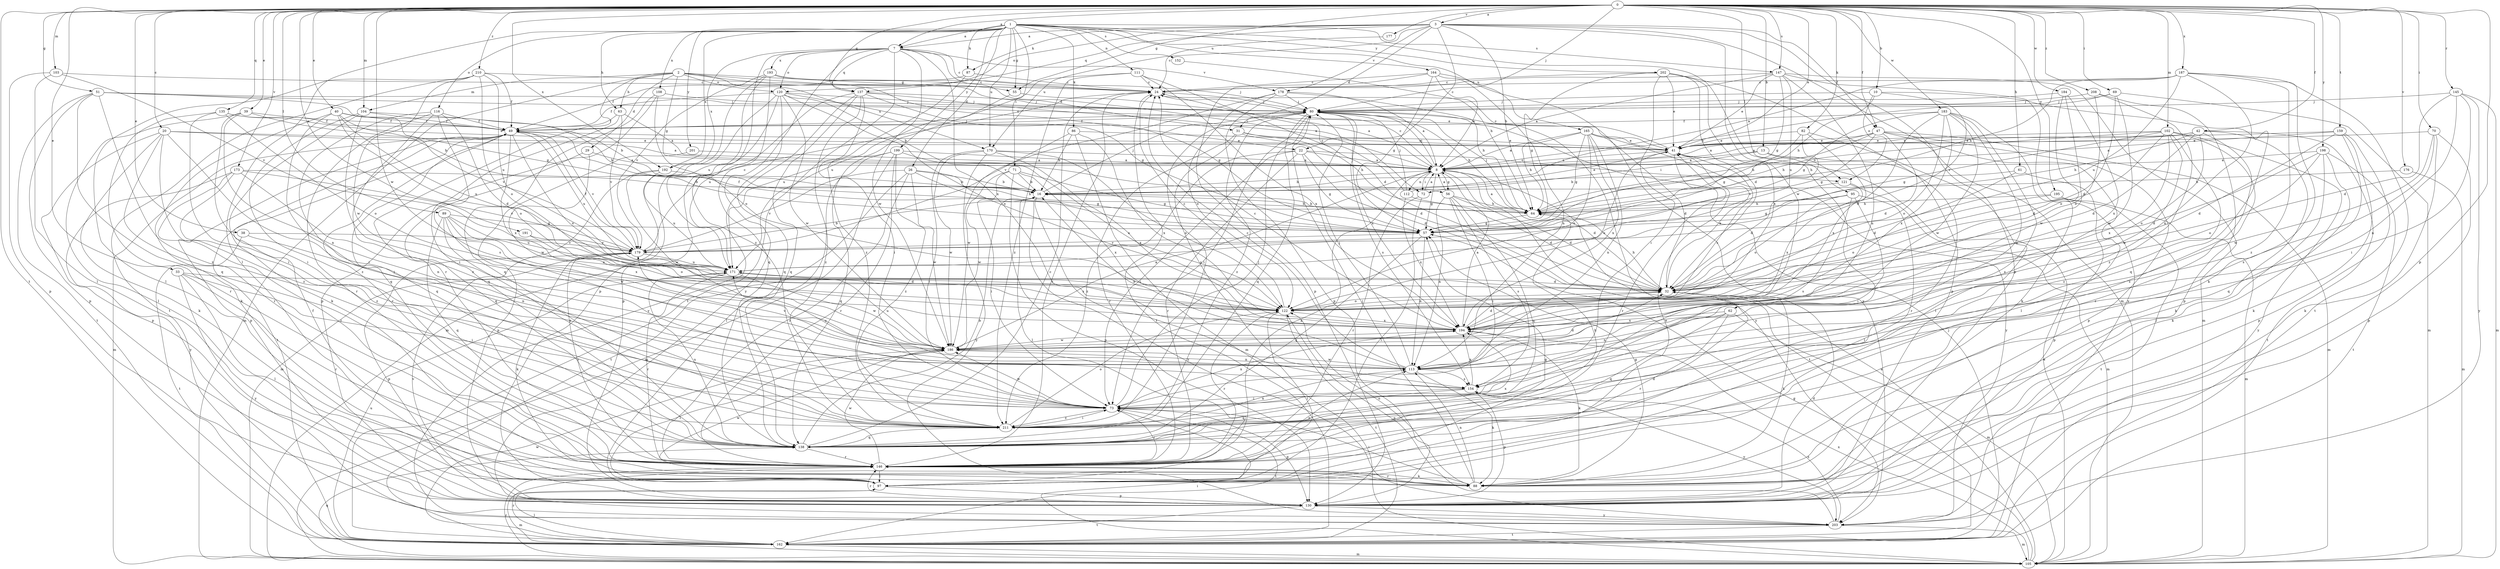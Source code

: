 strict digraph  {
0;
1;
2;
3;
7;
8;
10;
13;
16;
20;
22;
24;
26;
29;
31;
32;
33;
38;
39;
40;
41;
42;
47;
49;
51;
55;
56;
57;
61;
62;
63;
64;
69;
70;
71;
72;
73;
80;
82;
86;
87;
88;
89;
95;
97;
102;
103;
104;
105;
108;
111;
112;
113;
116;
120;
121;
122;
130;
135;
137;
138;
145;
146;
147;
152;
154;
159;
162;
164;
165;
170;
171;
173;
176;
177;
178;
179;
183;
184;
186;
187;
191;
192;
193;
194;
195;
198;
199;
201;
202;
203;
208;
210;
211;
0 -> 3  [label=a];
0 -> 7  [label=a];
0 -> 10  [label=b];
0 -> 13  [label=b];
0 -> 20  [label=c];
0 -> 33  [label=e];
0 -> 38  [label=e];
0 -> 39  [label=e];
0 -> 40  [label=e];
0 -> 41  [label=e];
0 -> 42  [label=f];
0 -> 47  [label=f];
0 -> 51  [label=g];
0 -> 55  [label=g];
0 -> 61  [label=h];
0 -> 69  [label=i];
0 -> 70  [label=i];
0 -> 80  [label=j];
0 -> 82  [label=k];
0 -> 89  [label=l];
0 -> 95  [label=l];
0 -> 102  [label=m];
0 -> 103  [label=m];
0 -> 104  [label=m];
0 -> 130  [label=p];
0 -> 135  [label=q];
0 -> 137  [label=q];
0 -> 145  [label=r];
0 -> 147  [label=s];
0 -> 159  [label=t];
0 -> 162  [label=t];
0 -> 173  [label=v];
0 -> 176  [label=v];
0 -> 177  [label=v];
0 -> 183  [label=w];
0 -> 184  [label=w];
0 -> 186  [label=w];
0 -> 187  [label=x];
0 -> 191  [label=x];
0 -> 192  [label=x];
0 -> 195  [label=y];
0 -> 198  [label=y];
0 -> 208  [label=z];
0 -> 210  [label=z];
1 -> 7  [label=a];
1 -> 26  [label=d];
1 -> 55  [label=g];
1 -> 62  [label=h];
1 -> 63  [label=h];
1 -> 71  [label=i];
1 -> 86  [label=k];
1 -> 87  [label=k];
1 -> 97  [label=l];
1 -> 108  [label=n];
1 -> 111  [label=n];
1 -> 116  [label=o];
1 -> 147  [label=s];
1 -> 152  [label=s];
1 -> 164  [label=u];
1 -> 165  [label=u];
1 -> 170  [label=u];
1 -> 192  [label=x];
1 -> 199  [label=y];
1 -> 201  [label=y];
1 -> 202  [label=y];
2 -> 22  [label=c];
2 -> 29  [label=d];
2 -> 31  [label=d];
2 -> 55  [label=g];
2 -> 56  [label=g];
2 -> 63  [label=h];
2 -> 104  [label=m];
2 -> 105  [label=m];
2 -> 120  [label=o];
2 -> 146  [label=r];
2 -> 170  [label=u];
3 -> 7  [label=a];
3 -> 22  [label=c];
3 -> 31  [label=d];
3 -> 47  [label=f];
3 -> 64  [label=h];
3 -> 87  [label=k];
3 -> 105  [label=m];
3 -> 120  [label=o];
3 -> 130  [label=p];
3 -> 137  [label=q];
3 -> 170  [label=u];
3 -> 178  [label=v];
3 -> 186  [label=w];
7 -> 24  [label=c];
7 -> 72  [label=i];
7 -> 120  [label=o];
7 -> 137  [label=q];
7 -> 162  [label=t];
7 -> 178  [label=v];
7 -> 186  [label=w];
7 -> 192  [label=x];
7 -> 193  [label=x];
7 -> 194  [label=x];
7 -> 203  [label=y];
7 -> 211  [label=z];
8 -> 16  [label=b];
8 -> 24  [label=c];
8 -> 32  [label=d];
8 -> 56  [label=g];
8 -> 57  [label=g];
8 -> 72  [label=i];
8 -> 80  [label=j];
8 -> 112  [label=n];
8 -> 162  [label=t];
10 -> 64  [label=h];
10 -> 80  [label=j];
10 -> 121  [label=o];
10 -> 138  [label=q];
10 -> 179  [label=v];
13 -> 8  [label=a];
13 -> 72  [label=i];
13 -> 121  [label=o];
13 -> 146  [label=r];
16 -> 64  [label=h];
16 -> 80  [label=j];
16 -> 97  [label=l];
16 -> 154  [label=s];
16 -> 203  [label=y];
20 -> 8  [label=a];
20 -> 41  [label=e];
20 -> 73  [label=i];
20 -> 88  [label=k];
20 -> 130  [label=p];
20 -> 146  [label=r];
20 -> 211  [label=z];
22 -> 8  [label=a];
22 -> 32  [label=d];
22 -> 57  [label=g];
22 -> 73  [label=i];
22 -> 121  [label=o];
22 -> 146  [label=r];
22 -> 211  [label=z];
24 -> 80  [label=j];
24 -> 162  [label=t];
26 -> 16  [label=b];
26 -> 57  [label=g];
26 -> 64  [label=h];
26 -> 146  [label=r];
26 -> 162  [label=t];
26 -> 179  [label=v];
26 -> 186  [label=w];
29 -> 8  [label=a];
29 -> 138  [label=q];
29 -> 186  [label=w];
31 -> 32  [label=d];
31 -> 41  [label=e];
31 -> 64  [label=h];
31 -> 146  [label=r];
31 -> 154  [label=s];
32 -> 41  [label=e];
32 -> 64  [label=h];
32 -> 88  [label=k];
32 -> 122  [label=o];
33 -> 32  [label=d];
33 -> 73  [label=i];
33 -> 97  [label=l];
33 -> 146  [label=r];
33 -> 203  [label=y];
38 -> 113  [label=n];
38 -> 162  [label=t];
38 -> 179  [label=v];
39 -> 16  [label=b];
39 -> 49  [label=f];
39 -> 73  [label=i];
39 -> 97  [label=l];
39 -> 113  [label=n];
40 -> 16  [label=b];
40 -> 49  [label=f];
40 -> 73  [label=i];
40 -> 88  [label=k];
40 -> 122  [label=o];
40 -> 171  [label=u];
40 -> 179  [label=v];
41 -> 8  [label=a];
41 -> 24  [label=c];
41 -> 122  [label=o];
41 -> 146  [label=r];
41 -> 194  [label=x];
42 -> 8  [label=a];
42 -> 32  [label=d];
42 -> 41  [label=e];
42 -> 64  [label=h];
42 -> 88  [label=k];
42 -> 122  [label=o];
42 -> 162  [label=t];
42 -> 211  [label=z];
47 -> 8  [label=a];
47 -> 32  [label=d];
47 -> 41  [label=e];
47 -> 57  [label=g];
47 -> 64  [label=h];
47 -> 97  [label=l];
47 -> 105  [label=m];
47 -> 130  [label=p];
49 -> 41  [label=e];
49 -> 80  [label=j];
49 -> 105  [label=m];
49 -> 122  [label=o];
49 -> 130  [label=p];
49 -> 138  [label=q];
49 -> 146  [label=r];
49 -> 162  [label=t];
49 -> 171  [label=u];
49 -> 179  [label=v];
49 -> 194  [label=x];
51 -> 41  [label=e];
51 -> 57  [label=g];
51 -> 80  [label=j];
51 -> 130  [label=p];
51 -> 138  [label=q];
51 -> 162  [label=t];
51 -> 211  [label=z];
55 -> 8  [label=a];
55 -> 171  [label=u];
56 -> 8  [label=a];
56 -> 32  [label=d];
56 -> 64  [label=h];
56 -> 73  [label=i];
56 -> 113  [label=n];
56 -> 138  [label=q];
56 -> 154  [label=s];
57 -> 49  [label=f];
57 -> 113  [label=n];
57 -> 138  [label=q];
57 -> 179  [label=v];
61 -> 16  [label=b];
61 -> 32  [label=d];
61 -> 130  [label=p];
62 -> 105  [label=m];
62 -> 113  [label=n];
62 -> 138  [label=q];
62 -> 146  [label=r];
62 -> 194  [label=x];
63 -> 8  [label=a];
63 -> 49  [label=f];
63 -> 138  [label=q];
63 -> 179  [label=v];
64 -> 8  [label=a];
64 -> 16  [label=b];
64 -> 57  [label=g];
64 -> 80  [label=j];
69 -> 16  [label=b];
69 -> 32  [label=d];
69 -> 80  [label=j];
69 -> 105  [label=m];
69 -> 186  [label=w];
70 -> 41  [label=e];
70 -> 88  [label=k];
70 -> 130  [label=p];
70 -> 154  [label=s];
70 -> 186  [label=w];
71 -> 16  [label=b];
71 -> 57  [label=g];
71 -> 73  [label=i];
71 -> 130  [label=p];
71 -> 186  [label=w];
71 -> 194  [label=x];
72 -> 8  [label=a];
72 -> 97  [label=l];
72 -> 146  [label=r];
73 -> 80  [label=j];
73 -> 130  [label=p];
73 -> 162  [label=t];
73 -> 186  [label=w];
73 -> 194  [label=x];
73 -> 211  [label=z];
80 -> 49  [label=f];
80 -> 64  [label=h];
80 -> 73  [label=i];
80 -> 138  [label=q];
80 -> 154  [label=s];
80 -> 194  [label=x];
80 -> 203  [label=y];
80 -> 211  [label=z];
82 -> 41  [label=e];
82 -> 57  [label=g];
82 -> 97  [label=l];
82 -> 179  [label=v];
82 -> 194  [label=x];
86 -> 16  [label=b];
86 -> 41  [label=e];
86 -> 105  [label=m];
86 -> 186  [label=w];
86 -> 194  [label=x];
87 -> 24  [label=c];
87 -> 49  [label=f];
87 -> 211  [label=z];
88 -> 57  [label=g];
88 -> 73  [label=i];
88 -> 80  [label=j];
88 -> 113  [label=n];
88 -> 122  [label=o];
88 -> 146  [label=r];
88 -> 186  [label=w];
89 -> 57  [label=g];
89 -> 122  [label=o];
89 -> 138  [label=q];
89 -> 171  [label=u];
89 -> 186  [label=w];
89 -> 194  [label=x];
89 -> 211  [label=z];
95 -> 57  [label=g];
95 -> 64  [label=h];
95 -> 73  [label=i];
95 -> 97  [label=l];
95 -> 122  [label=o];
95 -> 154  [label=s];
97 -> 41  [label=e];
97 -> 49  [label=f];
97 -> 57  [label=g];
97 -> 105  [label=m];
97 -> 130  [label=p];
102 -> 32  [label=d];
102 -> 41  [label=e];
102 -> 57  [label=g];
102 -> 64  [label=h];
102 -> 146  [label=r];
102 -> 186  [label=w];
102 -> 194  [label=x];
102 -> 203  [label=y];
102 -> 211  [label=z];
103 -> 24  [label=c];
103 -> 97  [label=l];
103 -> 130  [label=p];
103 -> 179  [label=v];
104 -> 49  [label=f];
104 -> 64  [label=h];
104 -> 73  [label=i];
104 -> 88  [label=k];
104 -> 211  [label=z];
105 -> 8  [label=a];
105 -> 41  [label=e];
105 -> 57  [label=g];
105 -> 73  [label=i];
105 -> 138  [label=q];
105 -> 146  [label=r];
105 -> 194  [label=x];
108 -> 80  [label=j];
108 -> 122  [label=o];
108 -> 130  [label=p];
108 -> 138  [label=q];
111 -> 24  [label=c];
111 -> 32  [label=d];
111 -> 171  [label=u];
111 -> 194  [label=x];
111 -> 211  [label=z];
112 -> 24  [label=c];
112 -> 32  [label=d];
112 -> 41  [label=e];
112 -> 80  [label=j];
112 -> 194  [label=x];
113 -> 16  [label=b];
113 -> 24  [label=c];
113 -> 32  [label=d];
113 -> 80  [label=j];
113 -> 88  [label=k];
113 -> 154  [label=s];
113 -> 171  [label=u];
113 -> 179  [label=v];
113 -> 186  [label=w];
116 -> 32  [label=d];
116 -> 49  [label=f];
116 -> 138  [label=q];
116 -> 146  [label=r];
116 -> 154  [label=s];
116 -> 211  [label=z];
120 -> 16  [label=b];
120 -> 49  [label=f];
120 -> 57  [label=g];
120 -> 80  [label=j];
120 -> 105  [label=m];
120 -> 122  [label=o];
120 -> 130  [label=p];
120 -> 138  [label=q];
120 -> 186  [label=w];
121 -> 32  [label=d];
121 -> 105  [label=m];
121 -> 194  [label=x];
122 -> 24  [label=c];
122 -> 97  [label=l];
122 -> 146  [label=r];
122 -> 162  [label=t];
122 -> 194  [label=x];
130 -> 32  [label=d];
130 -> 146  [label=r];
130 -> 162  [label=t];
130 -> 179  [label=v];
130 -> 203  [label=y];
135 -> 41  [label=e];
135 -> 49  [label=f];
135 -> 73  [label=i];
135 -> 122  [label=o];
135 -> 146  [label=r];
137 -> 8  [label=a];
137 -> 57  [label=g];
137 -> 73  [label=i];
137 -> 80  [label=j];
137 -> 138  [label=q];
137 -> 171  [label=u];
137 -> 203  [label=y];
137 -> 211  [label=z];
138 -> 16  [label=b];
138 -> 24  [label=c];
138 -> 64  [label=h];
138 -> 146  [label=r];
138 -> 171  [label=u];
138 -> 194  [label=x];
145 -> 32  [label=d];
145 -> 73  [label=i];
145 -> 80  [label=j];
145 -> 105  [label=m];
145 -> 113  [label=n];
145 -> 203  [label=y];
146 -> 8  [label=a];
146 -> 24  [label=c];
146 -> 32  [label=d];
146 -> 73  [label=i];
146 -> 88  [label=k];
146 -> 97  [label=l];
146 -> 113  [label=n];
146 -> 186  [label=w];
147 -> 8  [label=a];
147 -> 24  [label=c];
147 -> 41  [label=e];
147 -> 57  [label=g];
147 -> 105  [label=m];
147 -> 113  [label=n];
147 -> 171  [label=u];
147 -> 203  [label=y];
152 -> 64  [label=h];
154 -> 73  [label=i];
154 -> 130  [label=p];
154 -> 138  [label=q];
154 -> 194  [label=x];
154 -> 203  [label=y];
159 -> 8  [label=a];
159 -> 32  [label=d];
159 -> 41  [label=e];
159 -> 88  [label=k];
159 -> 130  [label=p];
159 -> 138  [label=q];
162 -> 80  [label=j];
162 -> 97  [label=l];
162 -> 105  [label=m];
162 -> 146  [label=r];
162 -> 171  [label=u];
162 -> 186  [label=w];
164 -> 8  [label=a];
164 -> 24  [label=c];
164 -> 57  [label=g];
164 -> 113  [label=n];
164 -> 130  [label=p];
164 -> 203  [label=y];
165 -> 8  [label=a];
165 -> 32  [label=d];
165 -> 41  [label=e];
165 -> 57  [label=g];
165 -> 64  [label=h];
165 -> 113  [label=n];
165 -> 122  [label=o];
165 -> 194  [label=x];
165 -> 203  [label=y];
170 -> 8  [label=a];
170 -> 73  [label=i];
170 -> 122  [label=o];
170 -> 186  [label=w];
170 -> 194  [label=x];
170 -> 203  [label=y];
171 -> 32  [label=d];
171 -> 146  [label=r];
171 -> 186  [label=w];
173 -> 16  [label=b];
173 -> 113  [label=n];
173 -> 146  [label=r];
173 -> 179  [label=v];
173 -> 203  [label=y];
173 -> 211  [label=z];
176 -> 16  [label=b];
176 -> 105  [label=m];
177 -> 24  [label=c];
178 -> 8  [label=a];
178 -> 64  [label=h];
178 -> 80  [label=j];
178 -> 122  [label=o];
178 -> 130  [label=p];
178 -> 179  [label=v];
179 -> 16  [label=b];
179 -> 24  [label=c];
179 -> 49  [label=f];
179 -> 88  [label=k];
179 -> 130  [label=p];
179 -> 146  [label=r];
179 -> 171  [label=u];
183 -> 32  [label=d];
183 -> 49  [label=f];
183 -> 57  [label=g];
183 -> 88  [label=k];
183 -> 113  [label=n];
183 -> 122  [label=o];
183 -> 186  [label=w];
183 -> 194  [label=x];
183 -> 211  [label=z];
184 -> 80  [label=j];
184 -> 122  [label=o];
184 -> 186  [label=w];
184 -> 194  [label=x];
186 -> 8  [label=a];
186 -> 97  [label=l];
186 -> 113  [label=n];
186 -> 171  [label=u];
187 -> 8  [label=a];
187 -> 24  [label=c];
187 -> 64  [label=h];
187 -> 88  [label=k];
187 -> 113  [label=n];
187 -> 162  [label=t];
187 -> 171  [label=u];
187 -> 211  [label=z];
191 -> 122  [label=o];
191 -> 179  [label=v];
192 -> 16  [label=b];
192 -> 105  [label=m];
192 -> 171  [label=u];
192 -> 186  [label=w];
193 -> 24  [label=c];
193 -> 80  [label=j];
193 -> 130  [label=p];
193 -> 138  [label=q];
193 -> 171  [label=u];
193 -> 179  [label=v];
194 -> 8  [label=a];
194 -> 24  [label=c];
194 -> 32  [label=d];
194 -> 88  [label=k];
194 -> 186  [label=w];
195 -> 64  [label=h];
195 -> 105  [label=m];
195 -> 122  [label=o];
195 -> 162  [label=t];
198 -> 8  [label=a];
198 -> 32  [label=d];
198 -> 88  [label=k];
198 -> 97  [label=l];
198 -> 122  [label=o];
198 -> 162  [label=t];
199 -> 8  [label=a];
199 -> 97  [label=l];
199 -> 105  [label=m];
199 -> 122  [label=o];
199 -> 138  [label=q];
199 -> 146  [label=r];
199 -> 211  [label=z];
201 -> 8  [label=a];
201 -> 130  [label=p];
202 -> 24  [label=c];
202 -> 32  [label=d];
202 -> 41  [label=e];
202 -> 57  [label=g];
202 -> 73  [label=i];
202 -> 130  [label=p];
202 -> 194  [label=x];
203 -> 105  [label=m];
203 -> 122  [label=o];
203 -> 154  [label=s];
203 -> 162  [label=t];
208 -> 80  [label=j];
208 -> 122  [label=o];
208 -> 130  [label=p];
208 -> 211  [label=z];
210 -> 24  [label=c];
210 -> 49  [label=f];
210 -> 97  [label=l];
210 -> 122  [label=o];
210 -> 162  [label=t];
210 -> 171  [label=u];
210 -> 186  [label=w];
211 -> 73  [label=i];
211 -> 80  [label=j];
211 -> 113  [label=n];
211 -> 122  [label=o];
211 -> 138  [label=q];
}
